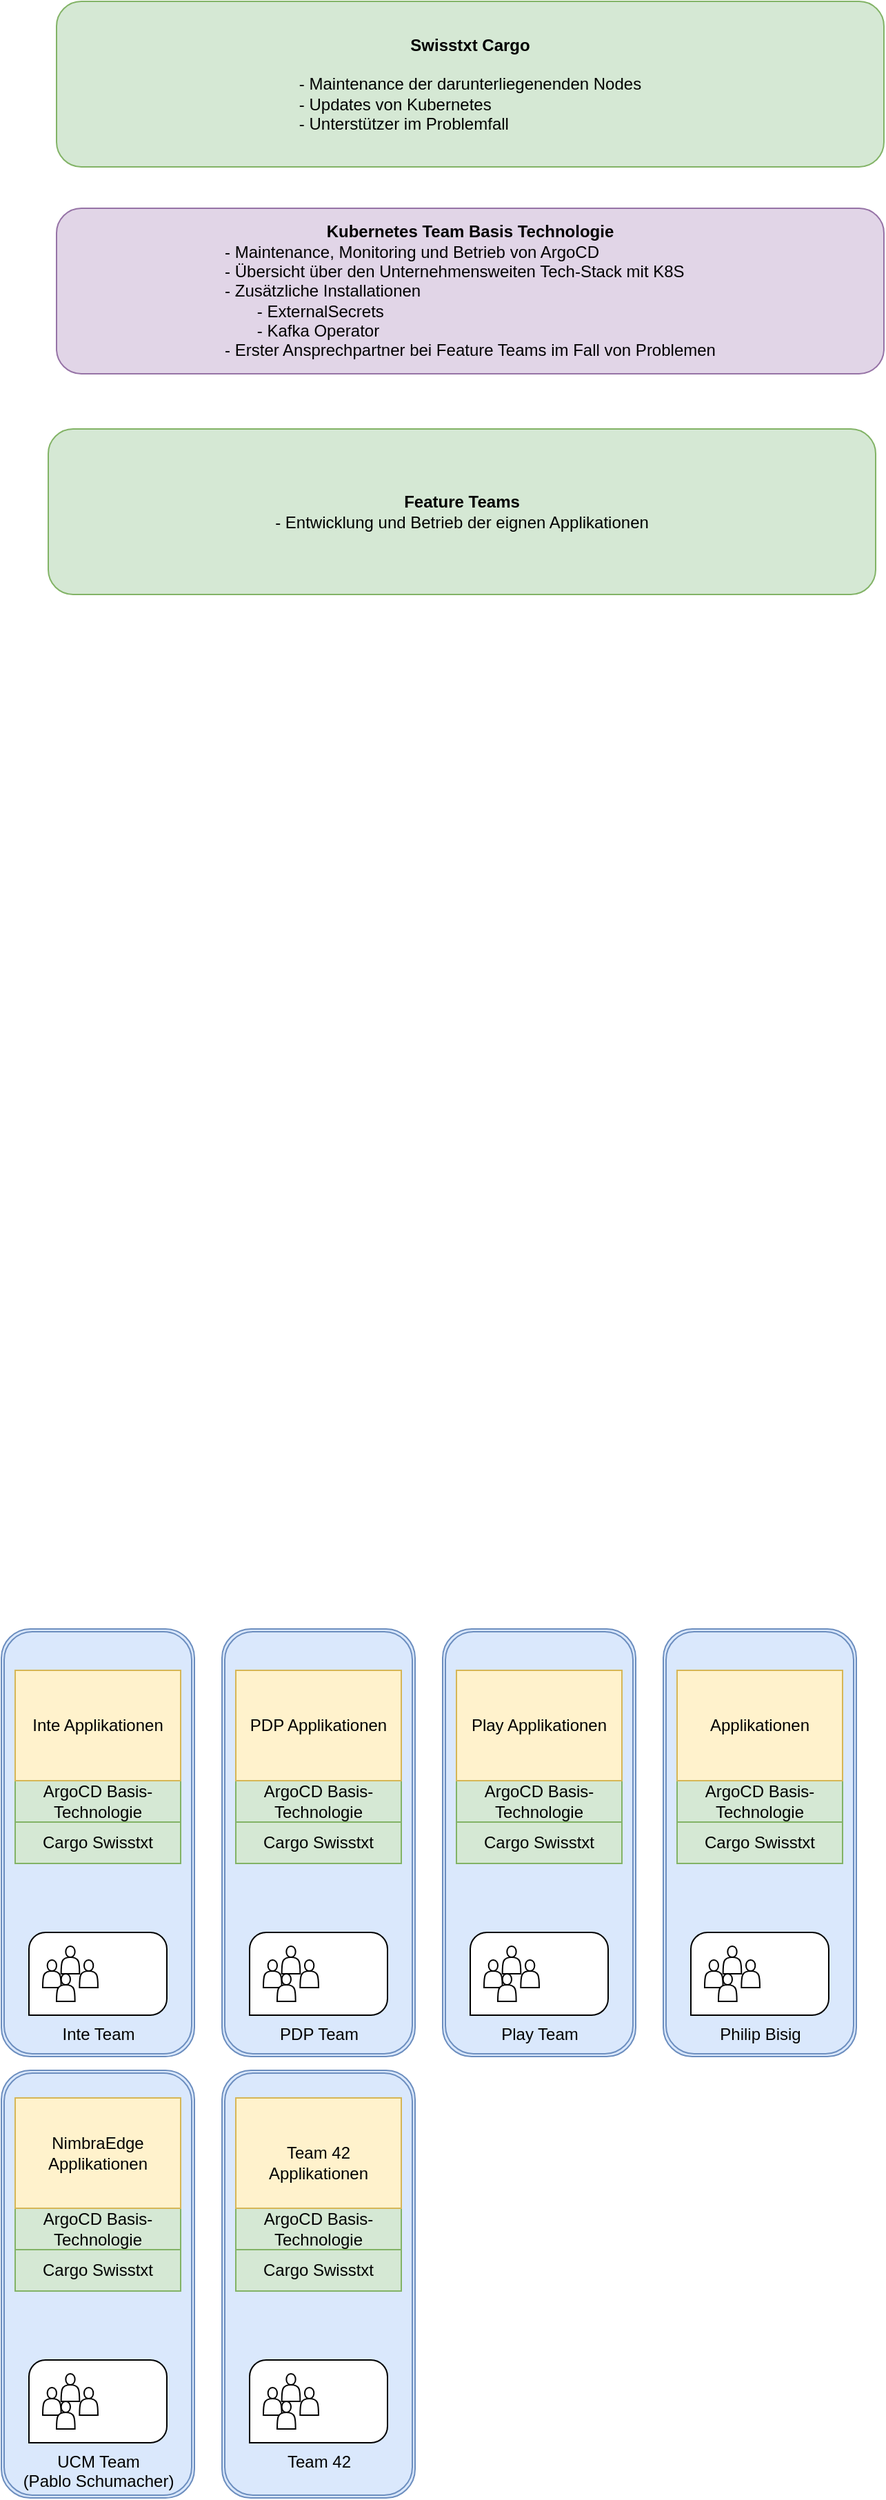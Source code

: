<mxfile version="20.2.7" type="github"><diagram id="n4KhqIUkfLUVjsjNBvyE" name="Seite-1"><mxGraphModel dx="3483" dy="1563" grid="1" gridSize="10" guides="1" tooltips="1" connect="1" arrows="1" fold="1" page="1" pageScale="1" pageWidth="827" pageHeight="1169" math="0" shadow="0"><root><mxCell id="0"/><mxCell id="1" parent="0"/><mxCell id="-xCvB-sP157iyrwt6iFC-64" value="" style="shape=ext;double=1;rounded=1;whiteSpace=wrap;html=1;fillColor=#dae8fc;strokeColor=#6c8ebf;" parent="1" vertex="1"><mxGeometry x="240" y="1540" width="140" height="310" as="geometry"/></mxCell><mxCell id="-xCvB-sP157iyrwt6iFC-63" value="" style="shape=ext;double=1;rounded=1;whiteSpace=wrap;html=1;fillColor=#dae8fc;strokeColor=#6c8ebf;" parent="1" vertex="1"><mxGeometry x="80" y="1540" width="140" height="310" as="geometry"/></mxCell><mxCell id="-xCvB-sP157iyrwt6iFC-62" value="" style="shape=ext;double=1;rounded=1;whiteSpace=wrap;html=1;fillColor=#dae8fc;strokeColor=#6c8ebf;" parent="1" vertex="1"><mxGeometry x="560" y="1220" width="140" height="310" as="geometry"/></mxCell><mxCell id="-xCvB-sP157iyrwt6iFC-61" value="" style="shape=ext;double=1;rounded=1;whiteSpace=wrap;html=1;fillColor=#dae8fc;strokeColor=#6c8ebf;" parent="1" vertex="1"><mxGeometry x="400" y="1220" width="140" height="310" as="geometry"/></mxCell><mxCell id="-xCvB-sP157iyrwt6iFC-60" value="" style="shape=ext;double=1;rounded=1;whiteSpace=wrap;html=1;fillColor=#dae8fc;strokeColor=#6c8ebf;" parent="1" vertex="1"><mxGeometry x="240" y="1220" width="140" height="310" as="geometry"/></mxCell><mxCell id="-xCvB-sP157iyrwt6iFC-59" value="" style="shape=ext;double=1;rounded=1;whiteSpace=wrap;html=1;fillColor=#dae8fc;strokeColor=#6c8ebf;" parent="1" vertex="1"><mxGeometry x="80" y="1220" width="140" height="310" as="geometry"/></mxCell><mxCell id="-xCvB-sP157iyrwt6iFC-1" value="Inte Team" style="verticalLabelPosition=bottom;verticalAlign=top;html=1;shape=mxgraph.basic.three_corner_round_rect;dx=6;" parent="1" vertex="1"><mxGeometry x="100" y="1440" width="100" height="60" as="geometry"/></mxCell><mxCell id="-xCvB-sP157iyrwt6iFC-6" value="Cargo Swisstxt" style="rounded=0;whiteSpace=wrap;html=1;fillColor=#d5e8d4;strokeColor=#82b366;" parent="1" vertex="1"><mxGeometry x="90" y="1360" width="120" height="30" as="geometry"/></mxCell><mxCell id="-xCvB-sP157iyrwt6iFC-7" value="ArgoCD Basis-Technologie" style="rounded=0;whiteSpace=wrap;html=1;fillColor=#d5e8d4;strokeColor=#82b366;" parent="1" vertex="1"><mxGeometry x="90" y="1330" width="120" height="30" as="geometry"/></mxCell><mxCell id="-xCvB-sP157iyrwt6iFC-8" value="Inte Applikationen" style="rounded=0;whiteSpace=wrap;html=1;fillColor=#fff2cc;strokeColor=#d6b656;" parent="1" vertex="1"><mxGeometry x="90" y="1250" width="120" height="80" as="geometry"/></mxCell><mxCell id="-xCvB-sP157iyrwt6iFC-13" value="" style="shape=actor;whiteSpace=wrap;html=1;" parent="1" vertex="1"><mxGeometry x="110" y="1460" width="13.33" height="20" as="geometry"/></mxCell><mxCell id="-xCvB-sP157iyrwt6iFC-14" value="" style="shape=actor;whiteSpace=wrap;html=1;" parent="1" vertex="1"><mxGeometry x="120" y="1470" width="13.33" height="20" as="geometry"/></mxCell><mxCell id="-xCvB-sP157iyrwt6iFC-15" value="" style="shape=actor;whiteSpace=wrap;html=1;" parent="1" vertex="1"><mxGeometry x="123.33" y="1450" width="13.33" height="20" as="geometry"/></mxCell><mxCell id="-xCvB-sP157iyrwt6iFC-16" value="" style="shape=actor;whiteSpace=wrap;html=1;" parent="1" vertex="1"><mxGeometry x="136.66" y="1460" width="13.33" height="20" as="geometry"/></mxCell><mxCell id="-xCvB-sP157iyrwt6iFC-17" value="PDP Team" style="verticalLabelPosition=bottom;verticalAlign=top;html=1;shape=mxgraph.basic.three_corner_round_rect;dx=6;" parent="1" vertex="1"><mxGeometry x="260" y="1440" width="100" height="60" as="geometry"/></mxCell><mxCell id="-xCvB-sP157iyrwt6iFC-18" value="Cargo Swisstxt" style="rounded=0;whiteSpace=wrap;html=1;fillColor=#d5e8d4;strokeColor=#82b366;" parent="1" vertex="1"><mxGeometry x="250" y="1360" width="120" height="30" as="geometry"/></mxCell><mxCell id="-xCvB-sP157iyrwt6iFC-19" value="ArgoCD Basis-Technologie" style="rounded=0;whiteSpace=wrap;html=1;fillColor=#d5e8d4;strokeColor=#82b366;" parent="1" vertex="1"><mxGeometry x="250" y="1330" width="120" height="30" as="geometry"/></mxCell><mxCell id="-xCvB-sP157iyrwt6iFC-20" value="PDP Applikationen" style="rounded=0;whiteSpace=wrap;html=1;fillColor=#fff2cc;strokeColor=#d6b656;" parent="1" vertex="1"><mxGeometry x="250" y="1250" width="120" height="80" as="geometry"/></mxCell><mxCell id="-xCvB-sP157iyrwt6iFC-21" value="" style="shape=actor;whiteSpace=wrap;html=1;" parent="1" vertex="1"><mxGeometry x="270" y="1460" width="13.33" height="20" as="geometry"/></mxCell><mxCell id="-xCvB-sP157iyrwt6iFC-22" value="" style="shape=actor;whiteSpace=wrap;html=1;" parent="1" vertex="1"><mxGeometry x="280" y="1470" width="13.33" height="20" as="geometry"/></mxCell><mxCell id="-xCvB-sP157iyrwt6iFC-23" value="" style="shape=actor;whiteSpace=wrap;html=1;" parent="1" vertex="1"><mxGeometry x="283.33" y="1450" width="13.33" height="20" as="geometry"/></mxCell><mxCell id="-xCvB-sP157iyrwt6iFC-24" value="" style="shape=actor;whiteSpace=wrap;html=1;" parent="1" vertex="1"><mxGeometry x="296.66" y="1460" width="13.33" height="20" as="geometry"/></mxCell><mxCell id="-xCvB-sP157iyrwt6iFC-25" value="Play Team" style="verticalLabelPosition=bottom;verticalAlign=top;html=1;shape=mxgraph.basic.three_corner_round_rect;dx=6;" parent="1" vertex="1"><mxGeometry x="420" y="1440" width="100" height="60" as="geometry"/></mxCell><mxCell id="-xCvB-sP157iyrwt6iFC-26" value="Cargo Swisstxt" style="rounded=0;whiteSpace=wrap;html=1;fillColor=#d5e8d4;strokeColor=#82b366;" parent="1" vertex="1"><mxGeometry x="410" y="1360" width="120" height="30" as="geometry"/></mxCell><mxCell id="-xCvB-sP157iyrwt6iFC-27" value="ArgoCD Basis-Technologie" style="rounded=0;whiteSpace=wrap;html=1;fillColor=#d5e8d4;strokeColor=#82b366;" parent="1" vertex="1"><mxGeometry x="410" y="1330" width="120" height="30" as="geometry"/></mxCell><mxCell id="-xCvB-sP157iyrwt6iFC-28" value="Play Applikationen" style="rounded=0;whiteSpace=wrap;html=1;fillColor=#fff2cc;strokeColor=#d6b656;" parent="1" vertex="1"><mxGeometry x="410" y="1250" width="120" height="80" as="geometry"/></mxCell><mxCell id="-xCvB-sP157iyrwt6iFC-29" value="" style="shape=actor;whiteSpace=wrap;html=1;" parent="1" vertex="1"><mxGeometry x="430" y="1460" width="13.33" height="20" as="geometry"/></mxCell><mxCell id="-xCvB-sP157iyrwt6iFC-30" value="" style="shape=actor;whiteSpace=wrap;html=1;" parent="1" vertex="1"><mxGeometry x="440" y="1470" width="13.33" height="20" as="geometry"/></mxCell><mxCell id="-xCvB-sP157iyrwt6iFC-31" value="" style="shape=actor;whiteSpace=wrap;html=1;" parent="1" vertex="1"><mxGeometry x="443.33" y="1450" width="13.33" height="20" as="geometry"/></mxCell><mxCell id="-xCvB-sP157iyrwt6iFC-32" value="" style="shape=actor;whiteSpace=wrap;html=1;" parent="1" vertex="1"><mxGeometry x="456.66" y="1460" width="13.33" height="20" as="geometry"/></mxCell><mxCell id="-xCvB-sP157iyrwt6iFC-33" value="Philip Bisig" style="verticalLabelPosition=bottom;verticalAlign=top;html=1;shape=mxgraph.basic.three_corner_round_rect;dx=6;" parent="1" vertex="1"><mxGeometry x="580" y="1440" width="100" height="60" as="geometry"/></mxCell><mxCell id="-xCvB-sP157iyrwt6iFC-34" value="Cargo Swisstxt" style="rounded=0;whiteSpace=wrap;html=1;fillColor=#d5e8d4;strokeColor=#82b366;" parent="1" vertex="1"><mxGeometry x="570" y="1360" width="120" height="30" as="geometry"/></mxCell><mxCell id="-xCvB-sP157iyrwt6iFC-35" value="ArgoCD Basis-Technologie" style="rounded=0;whiteSpace=wrap;html=1;fillColor=#d5e8d4;strokeColor=#82b366;" parent="1" vertex="1"><mxGeometry x="570" y="1330" width="120" height="30" as="geometry"/></mxCell><mxCell id="-xCvB-sP157iyrwt6iFC-36" value="Applikationen" style="rounded=0;whiteSpace=wrap;html=1;fillColor=#fff2cc;strokeColor=#d6b656;" parent="1" vertex="1"><mxGeometry x="570" y="1250" width="120" height="80" as="geometry"/></mxCell><mxCell id="-xCvB-sP157iyrwt6iFC-37" value="" style="shape=actor;whiteSpace=wrap;html=1;" parent="1" vertex="1"><mxGeometry x="590" y="1460" width="13.33" height="20" as="geometry"/></mxCell><mxCell id="-xCvB-sP157iyrwt6iFC-38" value="" style="shape=actor;whiteSpace=wrap;html=1;" parent="1" vertex="1"><mxGeometry x="600" y="1470" width="13.33" height="20" as="geometry"/></mxCell><mxCell id="-xCvB-sP157iyrwt6iFC-39" value="" style="shape=actor;whiteSpace=wrap;html=1;" parent="1" vertex="1"><mxGeometry x="603.33" y="1450" width="13.33" height="20" as="geometry"/></mxCell><mxCell id="-xCvB-sP157iyrwt6iFC-40" value="" style="shape=actor;whiteSpace=wrap;html=1;" parent="1" vertex="1"><mxGeometry x="616.66" y="1460" width="13.33" height="20" as="geometry"/></mxCell><mxCell id="-xCvB-sP157iyrwt6iFC-41" value="UCM Team&lt;br&gt;(Pablo Schumacher)" style="verticalLabelPosition=bottom;verticalAlign=top;html=1;shape=mxgraph.basic.three_corner_round_rect;dx=6;" parent="1" vertex="1"><mxGeometry x="100" y="1750" width="100" height="60" as="geometry"/></mxCell><mxCell id="-xCvB-sP157iyrwt6iFC-42" value="Cargo Swisstxt" style="rounded=0;whiteSpace=wrap;html=1;fillColor=#d5e8d4;strokeColor=#82b366;" parent="1" vertex="1"><mxGeometry x="90" y="1670" width="120" height="30" as="geometry"/></mxCell><mxCell id="-xCvB-sP157iyrwt6iFC-43" value="ArgoCD Basis-Technologie" style="rounded=0;whiteSpace=wrap;html=1;fillColor=#d5e8d4;strokeColor=#82b366;" parent="1" vertex="1"><mxGeometry x="90" y="1640" width="120" height="30" as="geometry"/></mxCell><mxCell id="-xCvB-sP157iyrwt6iFC-44" value="NimbraEdge Applikationen" style="rounded=0;whiteSpace=wrap;html=1;fillColor=#fff2cc;strokeColor=#d6b656;" parent="1" vertex="1"><mxGeometry x="90" y="1560" width="120" height="80" as="geometry"/></mxCell><mxCell id="-xCvB-sP157iyrwt6iFC-45" value="" style="shape=actor;whiteSpace=wrap;html=1;" parent="1" vertex="1"><mxGeometry x="110" y="1770" width="13.33" height="20" as="geometry"/></mxCell><mxCell id="-xCvB-sP157iyrwt6iFC-46" value="" style="shape=actor;whiteSpace=wrap;html=1;" parent="1" vertex="1"><mxGeometry x="120" y="1780" width="13.33" height="20" as="geometry"/></mxCell><mxCell id="-xCvB-sP157iyrwt6iFC-47" value="" style="shape=actor;whiteSpace=wrap;html=1;" parent="1" vertex="1"><mxGeometry x="123.33" y="1760" width="13.33" height="20" as="geometry"/></mxCell><mxCell id="-xCvB-sP157iyrwt6iFC-48" value="" style="shape=actor;whiteSpace=wrap;html=1;" parent="1" vertex="1"><mxGeometry x="136.66" y="1770" width="13.33" height="20" as="geometry"/></mxCell><mxCell id="-xCvB-sP157iyrwt6iFC-51" value="Team 42" style="verticalLabelPosition=bottom;verticalAlign=top;html=1;shape=mxgraph.basic.three_corner_round_rect;dx=6;" parent="1" vertex="1"><mxGeometry x="260" y="1750" width="100" height="60" as="geometry"/></mxCell><mxCell id="-xCvB-sP157iyrwt6iFC-52" value="Cargo Swisstxt" style="rounded=0;whiteSpace=wrap;html=1;fillColor=#d5e8d4;strokeColor=#82b366;" parent="1" vertex="1"><mxGeometry x="250" y="1670" width="120" height="30" as="geometry"/></mxCell><mxCell id="-xCvB-sP157iyrwt6iFC-53" value="ArgoCD Basis-Technologie" style="rounded=0;whiteSpace=wrap;html=1;fillColor=#d5e8d4;strokeColor=#82b366;" parent="1" vertex="1"><mxGeometry x="250" y="1640" width="120" height="30" as="geometry"/></mxCell><mxCell id="-xCvB-sP157iyrwt6iFC-54" value="&lt;br&gt;Team 42&lt;br&gt;Applikationen" style="rounded=0;whiteSpace=wrap;html=1;fillColor=#fff2cc;strokeColor=#d6b656;" parent="1" vertex="1"><mxGeometry x="250" y="1560" width="120" height="80" as="geometry"/></mxCell><mxCell id="-xCvB-sP157iyrwt6iFC-55" value="" style="shape=actor;whiteSpace=wrap;html=1;" parent="1" vertex="1"><mxGeometry x="270" y="1770" width="13.33" height="20" as="geometry"/></mxCell><mxCell id="-xCvB-sP157iyrwt6iFC-56" value="" style="shape=actor;whiteSpace=wrap;html=1;" parent="1" vertex="1"><mxGeometry x="280" y="1780" width="13.33" height="20" as="geometry"/></mxCell><mxCell id="-xCvB-sP157iyrwt6iFC-57" value="" style="shape=actor;whiteSpace=wrap;html=1;" parent="1" vertex="1"><mxGeometry x="283.33" y="1760" width="13.33" height="20" as="geometry"/></mxCell><mxCell id="-xCvB-sP157iyrwt6iFC-58" value="" style="shape=actor;whiteSpace=wrap;html=1;" parent="1" vertex="1"><mxGeometry x="296.66" y="1770" width="13.33" height="20" as="geometry"/></mxCell><mxCell id="PyppvgMz1FsB2b0jiXee-1" value="&lt;b&gt;Swisstxt Cargo&lt;br&gt;&lt;/b&gt;&lt;br&gt;&lt;div style=&quot;text-align: left;&quot;&gt;&lt;span style=&quot;background-color: initial;&quot;&gt;- Maintenance der darunterliegenenden Nodes&lt;/span&gt;&lt;/div&gt;&lt;div style=&quot;text-align: left;&quot;&gt;&lt;span style=&quot;background-color: initial;&quot;&gt;- Updates von Kubernetes&lt;/span&gt;&lt;/div&gt;&lt;div style=&quot;text-align: left;&quot;&gt;&lt;span style=&quot;background-color: initial;&quot;&gt;- Unterstützer im Problemfall&lt;/span&gt;&lt;/div&gt;" style="rounded=1;whiteSpace=wrap;html=1;fillColor=#d5e8d4;strokeColor=#82b366;" vertex="1" parent="1"><mxGeometry x="120" y="40" width="600" height="120" as="geometry"/></mxCell><mxCell id="PyppvgMz1FsB2b0jiXee-2" value="&lt;b&gt;Kubernetes Team Basis Technologie&lt;/b&gt;&lt;br&gt;&lt;div style=&quot;text-align: left;&quot;&gt;&lt;span style=&quot;background-color: initial;&quot;&gt;- Maintenance, Monitoring und Betrieb von ArgoCD&lt;/span&gt;&lt;/div&gt;&lt;div style=&quot;text-align: left;&quot;&gt;&lt;span style=&quot;background-color: initial;&quot;&gt;- Übersicht über den Unternehmensweiten Tech-Stack mit K8S&lt;/span&gt;&lt;/div&gt;&lt;div style=&quot;text-align: left;&quot;&gt;&lt;span style=&quot;background-color: initial;&quot;&gt;- Zusätzliche Installationen&lt;br&gt;&amp;nbsp; &amp;nbsp; &amp;nbsp; &amp;nbsp;- ExternalSecrets&lt;br&gt;&amp;nbsp; &amp;nbsp; &amp;nbsp; &amp;nbsp;- Kafka Operator&lt;br&gt;&lt;/span&gt;&lt;/div&gt;&lt;div style=&quot;text-align: left;&quot;&gt;- Erster Ansprechpartner bei Feature Teams im Fall von Problemen&lt;/div&gt;" style="rounded=1;whiteSpace=wrap;html=1;fillColor=#e1d5e7;strokeColor=#9673a6;" vertex="1" parent="1"><mxGeometry x="120" y="190" width="600" height="120" as="geometry"/></mxCell><mxCell id="PyppvgMz1FsB2b0jiXee-3" value="&lt;b&gt;Feature Teams&lt;/b&gt;&lt;br&gt;&lt;div style=&quot;text-align: left;&quot;&gt;&lt;span style=&quot;background-color: initial;&quot;&gt;- Entwicklung und Betrieb der eignen Applikationen&lt;br&gt;&lt;/span&gt;&lt;/div&gt;" style="rounded=1;whiteSpace=wrap;html=1;fillColor=#d5e8d4;strokeColor=#82b366;" vertex="1" parent="1"><mxGeometry x="114" y="350" width="600" height="120" as="geometry"/></mxCell></root></mxGraphModel></diagram></mxfile>